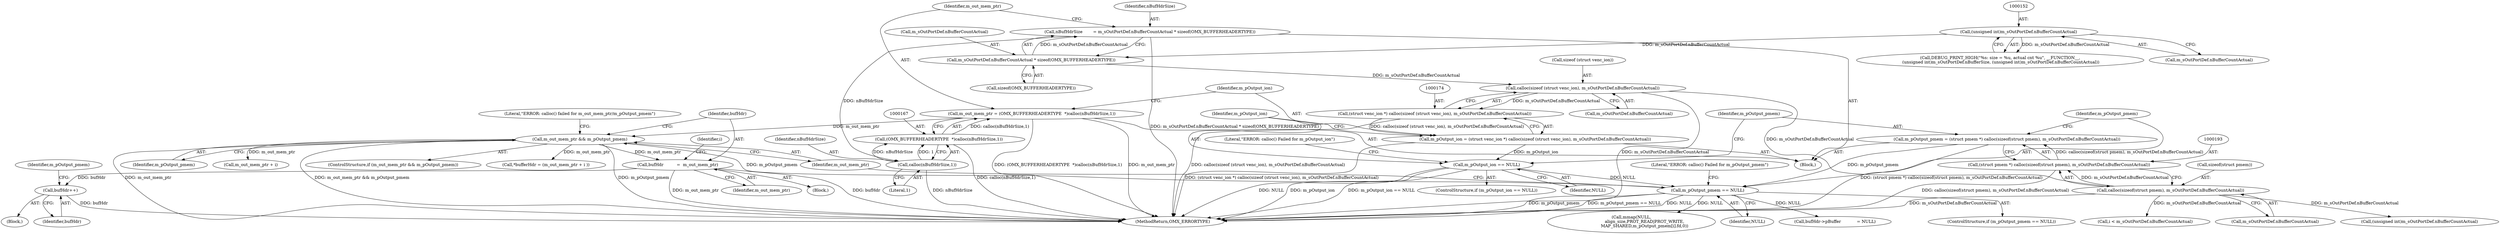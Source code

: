digraph "0_Android_d575ecf607056d8e3328ef2eb56c52e98f81e87d_0@pointer" {
"1000214" [label="(Call,bufHdr          =  m_out_mem_ptr)"];
"1000210" [label="(Call,m_out_mem_ptr && m_pOutput_pmem)"];
"1000164" [label="(Call,m_out_mem_ptr = (OMX_BUFFERHEADERTYPE  *)calloc(nBufHdrSize,1))"];
"1000166" [label="(Call,(OMX_BUFFERHEADERTYPE  *)calloc(nBufHdrSize,1))"];
"1000168" [label="(Call,calloc(nBufHdrSize,1))"];
"1000156" [label="(Call,nBufHdrSize        = m_sOutPortDef.nBufferCountActual * sizeof(OMX_BUFFERHEADERTYPE))"];
"1000158" [label="(Call,m_sOutPortDef.nBufferCountActual * sizeof(OMX_BUFFERHEADERTYPE))"];
"1000151" [label="(Call,(unsigned int)m_sOutPortDef.nBufferCountActual)"];
"1000201" [label="(Call,m_pOutput_pmem == NULL)"];
"1000190" [label="(Call,m_pOutput_pmem = (struct pmem *) calloc(sizeof(struct pmem), m_sOutPortDef.nBufferCountActual))"];
"1000192" [label="(Call,(struct pmem *) calloc(sizeof(struct pmem), m_sOutPortDef.nBufferCountActual))"];
"1000194" [label="(Call,calloc(sizeof(struct pmem), m_sOutPortDef.nBufferCountActual))"];
"1000175" [label="(Call,calloc(sizeof (struct venc_ion), m_sOutPortDef.nBufferCountActual))"];
"1000182" [label="(Call,m_pOutput_ion == NULL)"];
"1000171" [label="(Call,m_pOutput_ion = (struct venc_ion *) calloc(sizeof (struct venc_ion), m_sOutPortDef.nBufferCountActual))"];
"1000173" [label="(Call,(struct venc_ion *) calloc(sizeof (struct venc_ion), m_sOutPortDef.nBufferCountActual))"];
"1000277" [label="(Call,bufHdr++)"];
"1000282" [label="(Identifier,m_pOutput_pmem)"];
"1000457" [label="(Call,mmap(NULL,\n                    align_size,PROT_READ|PROT_WRITE,\n                    MAP_SHARED,m_pOutput_pmem[i].fd,0))"];
"1000317" [label="(Literal,\"ERROR: calloc() failed for m_out_mem_ptr/m_pOutput_pmem\")"];
"1000172" [label="(Identifier,m_pOutput_ion)"];
"1000159" [label="(Call,m_sOutPortDef.nBufferCountActual)"];
"1000170" [label="(Literal,1)"];
"1000181" [label="(ControlStructure,if (m_pOutput_ion == NULL))"];
"1000203" [label="(Identifier,NULL)"];
"1000190" [label="(Call,m_pOutput_pmem = (struct pmem *) calloc(sizeof(struct pmem), m_sOutPortDef.nBufferCountActual))"];
"1000228" [label="(Block,)"];
"1000216" [label="(Identifier,m_out_mem_ptr)"];
"1000192" [label="(Call,(struct pmem *) calloc(sizeof(struct pmem), m_sOutPortDef.nBufferCountActual))"];
"1000213" [label="(Block,)"];
"1000187" [label="(Literal,\"ERROR: calloc() Failed for m_pOutput_ion\")"];
"1000138" [label="(Block,)"];
"1000215" [label="(Identifier,bufHdr)"];
"1000171" [label="(Call,m_pOutput_ion = (struct venc_ion *) calloc(sizeof (struct venc_ion), m_sOutPortDef.nBufferCountActual))"];
"1000278" [label="(Identifier,bufHdr)"];
"1000169" [label="(Identifier,nBufHdrSize)"];
"1000202" [label="(Identifier,m_pOutput_pmem)"];
"1000323" [label="(Call,(unsigned int)m_sOutPortDef.nBufferCountActual)"];
"1000183" [label="(Identifier,m_pOutput_ion)"];
"1000212" [label="(Identifier,m_pOutput_pmem)"];
"1000151" [label="(Call,(unsigned int)m_sOutPortDef.nBufferCountActual)"];
"1000168" [label="(Call,calloc(nBufHdrSize,1))"];
"1000210" [label="(Call,m_out_mem_ptr && m_pOutput_pmem)"];
"1000567" [label="(Call,m_out_mem_ptr + i)"];
"1000153" [label="(Call,m_sOutPortDef.nBufferCountActual)"];
"1000156" [label="(Call,nBufHdrSize        = m_sOutPortDef.nBufferCountActual * sizeof(OMX_BUFFERHEADERTYPE))"];
"1000201" [label="(Call,m_pOutput_pmem == NULL)"];
"1000176" [label="(Call,sizeof (struct venc_ion))"];
"1000197" [label="(Call,m_sOutPortDef.nBufferCountActual)"];
"1000164" [label="(Call,m_out_mem_ptr = (OMX_BUFFERHEADERTYPE  *)calloc(nBufHdrSize,1))"];
"1000272" [label="(Call,bufHdr->pBuffer            = NULL)"];
"1000175" [label="(Call,calloc(sizeof (struct venc_ion), m_sOutPortDef.nBufferCountActual))"];
"1000173" [label="(Call,(struct venc_ion *) calloc(sizeof (struct venc_ion), m_sOutPortDef.nBufferCountActual))"];
"1000158" [label="(Call,m_sOutPortDef.nBufferCountActual * sizeof(OMX_BUFFERHEADERTYPE))"];
"1000165" [label="(Identifier,m_out_mem_ptr)"];
"1000166" [label="(Call,(OMX_BUFFERHEADERTYPE  *)calloc(nBufHdrSize,1))"];
"1000277" [label="(Call,bufHdr++)"];
"1000162" [label="(Call,sizeof(OMX_BUFFERHEADERTYPE))"];
"1000182" [label="(Call,m_pOutput_ion == NULL)"];
"1000221" [label="(Call,i < m_sOutPortDef.nBufferCountActual)"];
"1000191" [label="(Identifier,m_pOutput_pmem)"];
"1000219" [label="(Identifier,i)"];
"1000200" [label="(ControlStructure,if (m_pOutput_pmem == NULL))"];
"1000209" [label="(ControlStructure,if (m_out_mem_ptr && m_pOutput_pmem))"];
"1000178" [label="(Call,m_sOutPortDef.nBufferCountActual)"];
"1000619" [label="(MethodReturn,OMX_ERRORTYPE)"];
"1000157" [label="(Identifier,nBufHdrSize)"];
"1000214" [label="(Call,bufHdr          =  m_out_mem_ptr)"];
"1000195" [label="(Call,sizeof(struct pmem))"];
"1000206" [label="(Literal,\"ERROR: calloc() Failed for m_pOutput_pmem\")"];
"1000564" [label="(Call,*bufferHdr = (m_out_mem_ptr + i ))"];
"1000194" [label="(Call,calloc(sizeof(struct pmem), m_sOutPortDef.nBufferCountActual))"];
"1000211" [label="(Identifier,m_out_mem_ptr)"];
"1000143" [label="(Call,DEBUG_PRINT_HIGH(\"%s: size = %u, actual cnt %u\", __FUNCTION__,\n (unsigned int)m_sOutPortDef.nBufferSize, (unsigned int)m_sOutPortDef.nBufferCountActual))"];
"1000184" [label="(Identifier,NULL)"];
"1000214" -> "1000213"  [label="AST: "];
"1000214" -> "1000216"  [label="CFG: "];
"1000215" -> "1000214"  [label="AST: "];
"1000216" -> "1000214"  [label="AST: "];
"1000219" -> "1000214"  [label="CFG: "];
"1000214" -> "1000619"  [label="DDG: m_out_mem_ptr"];
"1000214" -> "1000619"  [label="DDG: bufHdr"];
"1000210" -> "1000214"  [label="DDG: m_out_mem_ptr"];
"1000214" -> "1000277"  [label="DDG: bufHdr"];
"1000210" -> "1000209"  [label="AST: "];
"1000210" -> "1000211"  [label="CFG: "];
"1000210" -> "1000212"  [label="CFG: "];
"1000211" -> "1000210"  [label="AST: "];
"1000212" -> "1000210"  [label="AST: "];
"1000215" -> "1000210"  [label="CFG: "];
"1000317" -> "1000210"  [label="CFG: "];
"1000210" -> "1000619"  [label="DDG: m_out_mem_ptr && m_pOutput_pmem"];
"1000210" -> "1000619"  [label="DDG: m_pOutput_pmem"];
"1000210" -> "1000619"  [label="DDG: m_out_mem_ptr"];
"1000164" -> "1000210"  [label="DDG: m_out_mem_ptr"];
"1000201" -> "1000210"  [label="DDG: m_pOutput_pmem"];
"1000210" -> "1000564"  [label="DDG: m_out_mem_ptr"];
"1000210" -> "1000567"  [label="DDG: m_out_mem_ptr"];
"1000164" -> "1000138"  [label="AST: "];
"1000164" -> "1000166"  [label="CFG: "];
"1000165" -> "1000164"  [label="AST: "];
"1000166" -> "1000164"  [label="AST: "];
"1000172" -> "1000164"  [label="CFG: "];
"1000164" -> "1000619"  [label="DDG: (OMX_BUFFERHEADERTYPE  *)calloc(nBufHdrSize,1)"];
"1000164" -> "1000619"  [label="DDG: m_out_mem_ptr"];
"1000166" -> "1000164"  [label="DDG: calloc(nBufHdrSize,1)"];
"1000166" -> "1000168"  [label="CFG: "];
"1000167" -> "1000166"  [label="AST: "];
"1000168" -> "1000166"  [label="AST: "];
"1000166" -> "1000619"  [label="DDG: calloc(nBufHdrSize,1)"];
"1000168" -> "1000166"  [label="DDG: nBufHdrSize"];
"1000168" -> "1000166"  [label="DDG: 1"];
"1000168" -> "1000170"  [label="CFG: "];
"1000169" -> "1000168"  [label="AST: "];
"1000170" -> "1000168"  [label="AST: "];
"1000168" -> "1000619"  [label="DDG: nBufHdrSize"];
"1000156" -> "1000168"  [label="DDG: nBufHdrSize"];
"1000156" -> "1000138"  [label="AST: "];
"1000156" -> "1000158"  [label="CFG: "];
"1000157" -> "1000156"  [label="AST: "];
"1000158" -> "1000156"  [label="AST: "];
"1000165" -> "1000156"  [label="CFG: "];
"1000156" -> "1000619"  [label="DDG: m_sOutPortDef.nBufferCountActual * sizeof(OMX_BUFFERHEADERTYPE)"];
"1000158" -> "1000156"  [label="DDG: m_sOutPortDef.nBufferCountActual"];
"1000158" -> "1000162"  [label="CFG: "];
"1000159" -> "1000158"  [label="AST: "];
"1000162" -> "1000158"  [label="AST: "];
"1000151" -> "1000158"  [label="DDG: m_sOutPortDef.nBufferCountActual"];
"1000158" -> "1000175"  [label="DDG: m_sOutPortDef.nBufferCountActual"];
"1000151" -> "1000143"  [label="AST: "];
"1000151" -> "1000153"  [label="CFG: "];
"1000152" -> "1000151"  [label="AST: "];
"1000153" -> "1000151"  [label="AST: "];
"1000143" -> "1000151"  [label="CFG: "];
"1000151" -> "1000143"  [label="DDG: m_sOutPortDef.nBufferCountActual"];
"1000201" -> "1000200"  [label="AST: "];
"1000201" -> "1000203"  [label="CFG: "];
"1000202" -> "1000201"  [label="AST: "];
"1000203" -> "1000201"  [label="AST: "];
"1000206" -> "1000201"  [label="CFG: "];
"1000211" -> "1000201"  [label="CFG: "];
"1000201" -> "1000619"  [label="DDG: m_pOutput_pmem == NULL"];
"1000201" -> "1000619"  [label="DDG: NULL"];
"1000201" -> "1000619"  [label="DDG: m_pOutput_pmem"];
"1000190" -> "1000201"  [label="DDG: m_pOutput_pmem"];
"1000182" -> "1000201"  [label="DDG: NULL"];
"1000201" -> "1000272"  [label="DDG: NULL"];
"1000201" -> "1000457"  [label="DDG: NULL"];
"1000190" -> "1000138"  [label="AST: "];
"1000190" -> "1000192"  [label="CFG: "];
"1000191" -> "1000190"  [label="AST: "];
"1000192" -> "1000190"  [label="AST: "];
"1000202" -> "1000190"  [label="CFG: "];
"1000190" -> "1000619"  [label="DDG: (struct pmem *) calloc(sizeof(struct pmem), m_sOutPortDef.nBufferCountActual)"];
"1000192" -> "1000190"  [label="DDG: calloc(sizeof(struct pmem), m_sOutPortDef.nBufferCountActual)"];
"1000192" -> "1000194"  [label="CFG: "];
"1000193" -> "1000192"  [label="AST: "];
"1000194" -> "1000192"  [label="AST: "];
"1000192" -> "1000619"  [label="DDG: calloc(sizeof(struct pmem), m_sOutPortDef.nBufferCountActual)"];
"1000194" -> "1000192"  [label="DDG: m_sOutPortDef.nBufferCountActual"];
"1000194" -> "1000197"  [label="CFG: "];
"1000195" -> "1000194"  [label="AST: "];
"1000197" -> "1000194"  [label="AST: "];
"1000194" -> "1000619"  [label="DDG: m_sOutPortDef.nBufferCountActual"];
"1000175" -> "1000194"  [label="DDG: m_sOutPortDef.nBufferCountActual"];
"1000194" -> "1000221"  [label="DDG: m_sOutPortDef.nBufferCountActual"];
"1000194" -> "1000323"  [label="DDG: m_sOutPortDef.nBufferCountActual"];
"1000175" -> "1000173"  [label="AST: "];
"1000175" -> "1000178"  [label="CFG: "];
"1000176" -> "1000175"  [label="AST: "];
"1000178" -> "1000175"  [label="AST: "];
"1000173" -> "1000175"  [label="CFG: "];
"1000175" -> "1000619"  [label="DDG: m_sOutPortDef.nBufferCountActual"];
"1000175" -> "1000173"  [label="DDG: m_sOutPortDef.nBufferCountActual"];
"1000182" -> "1000181"  [label="AST: "];
"1000182" -> "1000184"  [label="CFG: "];
"1000183" -> "1000182"  [label="AST: "];
"1000184" -> "1000182"  [label="AST: "];
"1000187" -> "1000182"  [label="CFG: "];
"1000191" -> "1000182"  [label="CFG: "];
"1000182" -> "1000619"  [label="DDG: m_pOutput_ion == NULL"];
"1000182" -> "1000619"  [label="DDG: NULL"];
"1000182" -> "1000619"  [label="DDG: m_pOutput_ion"];
"1000171" -> "1000182"  [label="DDG: m_pOutput_ion"];
"1000171" -> "1000138"  [label="AST: "];
"1000171" -> "1000173"  [label="CFG: "];
"1000172" -> "1000171"  [label="AST: "];
"1000173" -> "1000171"  [label="AST: "];
"1000183" -> "1000171"  [label="CFG: "];
"1000171" -> "1000619"  [label="DDG: (struct venc_ion *) calloc(sizeof (struct venc_ion), m_sOutPortDef.nBufferCountActual)"];
"1000173" -> "1000171"  [label="DDG: calloc(sizeof (struct venc_ion), m_sOutPortDef.nBufferCountActual)"];
"1000174" -> "1000173"  [label="AST: "];
"1000173" -> "1000619"  [label="DDG: calloc(sizeof (struct venc_ion), m_sOutPortDef.nBufferCountActual)"];
"1000277" -> "1000228"  [label="AST: "];
"1000277" -> "1000278"  [label="CFG: "];
"1000278" -> "1000277"  [label="AST: "];
"1000282" -> "1000277"  [label="CFG: "];
"1000277" -> "1000619"  [label="DDG: bufHdr"];
}
